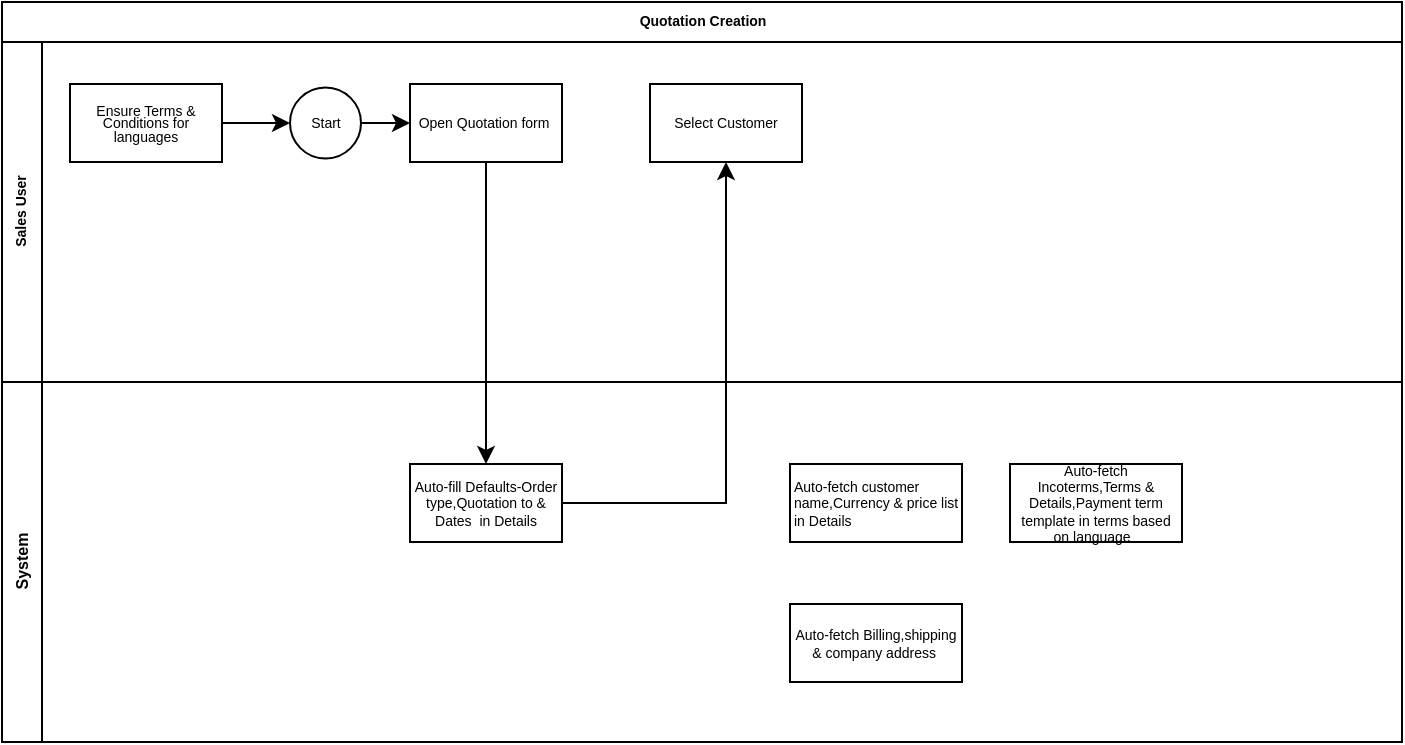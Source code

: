 <mxfile version="27.2.0">
  <diagram name="Page-1" id="Zs2zb_Z7UWNbtR0huE5W">
    <mxGraphModel dx="721" dy="414" grid="1" gridSize="10" guides="1" tooltips="1" connect="1" arrows="1" fold="1" page="1" pageScale="1" pageWidth="1400" pageHeight="850" math="0" shadow="0">
      <root>
        <mxCell id="0" />
        <mxCell id="1" parent="0" />
        <mxCell id="O-OZEPHUxFLN-eJPWsJB-1" value="Quotation Creation" style="swimlane;childLayout=stackLayout;resizeParent=1;resizeParentMax=0;horizontal=1;startSize=20;horizontalStack=0;html=1;fontSize=7;" vertex="1" parent="1">
          <mxGeometry x="86" y="49" width="700" height="370" as="geometry" />
        </mxCell>
        <mxCell id="O-OZEPHUxFLN-eJPWsJB-3" value="Sales User" style="swimlane;startSize=20;horizontal=0;html=1;fontSize=7;" vertex="1" parent="O-OZEPHUxFLN-eJPWsJB-1">
          <mxGeometry y="20" width="700" height="170" as="geometry" />
        </mxCell>
        <mxCell id="O-OZEPHUxFLN-eJPWsJB-12" style="edgeStyle=orthogonalEdgeStyle;rounded=0;orthogonalLoop=1;jettySize=auto;html=1;exitX=1;exitY=0.5;exitDx=0;exitDy=0;fontSize=7;" edge="1" parent="O-OZEPHUxFLN-eJPWsJB-3" source="O-OZEPHUxFLN-eJPWsJB-5" target="O-OZEPHUxFLN-eJPWsJB-6">
          <mxGeometry relative="1" as="geometry" />
        </mxCell>
        <mxCell id="O-OZEPHUxFLN-eJPWsJB-5" value="&lt;div align=&quot;center&quot; style=&quot;line-height: 90%;&quot;&gt;&lt;font&gt;Ensure Terms &amp;amp; Conditions for languages&lt;/font&gt;&lt;/div&gt;" style="rounded=0;whiteSpace=wrap;html=1;align=center;fontSize=7;" vertex="1" parent="O-OZEPHUxFLN-eJPWsJB-3">
          <mxGeometry x="34" y="21" width="76" height="39" as="geometry" />
        </mxCell>
        <mxCell id="O-OZEPHUxFLN-eJPWsJB-13" style="edgeStyle=orthogonalEdgeStyle;rounded=0;orthogonalLoop=1;jettySize=auto;html=1;exitX=1;exitY=0.5;exitDx=0;exitDy=0;entryX=0;entryY=0.5;entryDx=0;entryDy=0;fontSize=7;" edge="1" parent="O-OZEPHUxFLN-eJPWsJB-3" source="O-OZEPHUxFLN-eJPWsJB-6" target="O-OZEPHUxFLN-eJPWsJB-7">
          <mxGeometry relative="1" as="geometry" />
        </mxCell>
        <mxCell id="O-OZEPHUxFLN-eJPWsJB-6" value="&lt;font&gt;Start&lt;/font&gt;" style="ellipse;whiteSpace=wrap;html=1;aspect=fixed;fontSize=7;" vertex="1" parent="O-OZEPHUxFLN-eJPWsJB-3">
          <mxGeometry x="144" y="22.75" width="35.5" height="35.5" as="geometry" />
        </mxCell>
        <mxCell id="O-OZEPHUxFLN-eJPWsJB-7" value="&lt;div align=&quot;center&quot; style=&quot;line-height: 90%;&quot;&gt;Open Quotation form&amp;nbsp;&lt;/div&gt;" style="rounded=0;whiteSpace=wrap;html=1;align=center;fontSize=7;" vertex="1" parent="O-OZEPHUxFLN-eJPWsJB-3">
          <mxGeometry x="204" y="21" width="76" height="39" as="geometry" />
        </mxCell>
        <mxCell id="O-OZEPHUxFLN-eJPWsJB-16" value="Select Customer" style="rounded=0;whiteSpace=wrap;html=1;align=center;fontSize=7;" vertex="1" parent="O-OZEPHUxFLN-eJPWsJB-3">
          <mxGeometry x="324" y="21" width="76" height="39" as="geometry" />
        </mxCell>
        <mxCell id="O-OZEPHUxFLN-eJPWsJB-2" value="System" style="swimlane;startSize=20;horizontal=0;html=1;fontSize=8;" vertex="1" parent="O-OZEPHUxFLN-eJPWsJB-1">
          <mxGeometry y="190" width="700" height="180" as="geometry" />
        </mxCell>
        <mxCell id="O-OZEPHUxFLN-eJPWsJB-14" value="Auto-fill Defaults-Order type,Quotation to &amp;amp; Dates&amp;nbsp; in Details" style="rounded=0;whiteSpace=wrap;html=1;align=center;fontSize=7;" vertex="1" parent="O-OZEPHUxFLN-eJPWsJB-2">
          <mxGeometry x="204" y="41" width="76" height="39" as="geometry" />
        </mxCell>
        <mxCell id="O-OZEPHUxFLN-eJPWsJB-18" value="Auto-fetch customer name,Currency &amp;amp; price list in Details" style="rounded=0;whiteSpace=wrap;html=1;align=left;fontSize=7;" vertex="1" parent="O-OZEPHUxFLN-eJPWsJB-2">
          <mxGeometry x="394" y="41" width="86" height="39" as="geometry" />
        </mxCell>
        <mxCell id="O-OZEPHUxFLN-eJPWsJB-19" value="Auto-fetch Billing,shipping &amp;amp; company address&amp;nbsp;" style="rounded=0;whiteSpace=wrap;html=1;align=center;fontSize=7;" vertex="1" parent="O-OZEPHUxFLN-eJPWsJB-2">
          <mxGeometry x="394" y="111" width="86" height="39" as="geometry" />
        </mxCell>
        <mxCell id="O-OZEPHUxFLN-eJPWsJB-21" value="Auto-fetch Incoterms,Terms &amp;amp; Details,Payment term template in terms based on language&amp;nbsp;&amp;nbsp;" style="rounded=0;whiteSpace=wrap;html=1;align=center;fontSize=7;" vertex="1" parent="O-OZEPHUxFLN-eJPWsJB-2">
          <mxGeometry x="504" y="41" width="86" height="39" as="geometry" />
        </mxCell>
        <mxCell id="O-OZEPHUxFLN-eJPWsJB-15" style="edgeStyle=orthogonalEdgeStyle;rounded=0;orthogonalLoop=1;jettySize=auto;html=1;exitX=0.5;exitY=1;exitDx=0;exitDy=0;entryX=0.5;entryY=0;entryDx=0;entryDy=0;fontSize=7;" edge="1" parent="O-OZEPHUxFLN-eJPWsJB-1" source="O-OZEPHUxFLN-eJPWsJB-7" target="O-OZEPHUxFLN-eJPWsJB-14">
          <mxGeometry relative="1" as="geometry" />
        </mxCell>
        <mxCell id="O-OZEPHUxFLN-eJPWsJB-17" style="edgeStyle=orthogonalEdgeStyle;rounded=0;orthogonalLoop=1;jettySize=auto;html=1;exitX=1;exitY=0.5;exitDx=0;exitDy=0;entryX=0.5;entryY=1;entryDx=0;entryDy=0;fontSize=7;" edge="1" parent="O-OZEPHUxFLN-eJPWsJB-1" source="O-OZEPHUxFLN-eJPWsJB-14" target="O-OZEPHUxFLN-eJPWsJB-16">
          <mxGeometry relative="1" as="geometry" />
        </mxCell>
      </root>
    </mxGraphModel>
  </diagram>
</mxfile>
